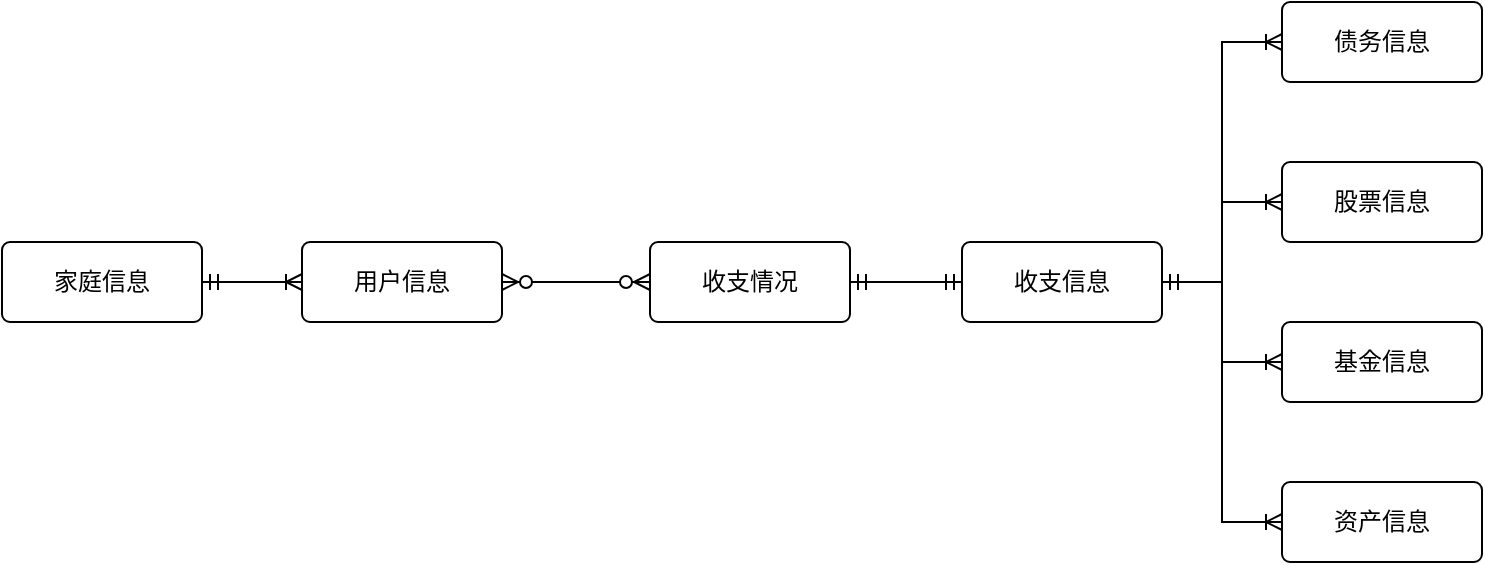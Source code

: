 <mxfile version="20.3.0" type="device"><diagram id="jpjGxhV5AguSujSwhxgz" name="第 1 页"><mxGraphModel dx="585" dy="714" grid="1" gridSize="10" guides="1" tooltips="1" connect="1" arrows="1" fold="1" page="1" pageScale="1" pageWidth="827" pageHeight="1169" math="0" shadow="0"><root><mxCell id="0"/><mxCell id="1" parent="0"/><mxCell id="AwyyVqEY9A375RtRHqqA-6" value="用户信息" style="rounded=1;arcSize=10;whiteSpace=wrap;html=1;align=center;" vertex="1" parent="1"><mxGeometry x="190" y="360" width="100" height="40" as="geometry"/></mxCell><mxCell id="AwyyVqEY9A375RtRHqqA-7" value="基金信息" style="rounded=1;arcSize=10;whiteSpace=wrap;html=1;align=center;" vertex="1" parent="1"><mxGeometry x="680" y="400" width="100" height="40" as="geometry"/></mxCell><mxCell id="AwyyVqEY9A375RtRHqqA-9" value="股票信息" style="rounded=1;arcSize=10;whiteSpace=wrap;html=1;align=center;" vertex="1" parent="1"><mxGeometry x="680" y="320" width="100" height="40" as="geometry"/></mxCell><mxCell id="AwyyVqEY9A375RtRHqqA-11" value="债务信息" style="rounded=1;arcSize=10;whiteSpace=wrap;html=1;align=center;" vertex="1" parent="1"><mxGeometry x="680" y="240" width="100" height="40" as="geometry"/></mxCell><mxCell id="AwyyVqEY9A375RtRHqqA-12" value="资产信息" style="rounded=1;arcSize=10;whiteSpace=wrap;html=1;align=center;" vertex="1" parent="1"><mxGeometry x="680" y="480" width="100" height="40" as="geometry"/></mxCell><mxCell id="AwyyVqEY9A375RtRHqqA-17" value="家庭信息" style="rounded=1;arcSize=10;whiteSpace=wrap;html=1;align=center;" vertex="1" parent="1"><mxGeometry x="40" y="360" width="100" height="40" as="geometry"/></mxCell><mxCell id="AwyyVqEY9A375RtRHqqA-19" value="" style="edgeStyle=entityRelationEdgeStyle;fontSize=12;html=1;endArrow=ERoneToMany;startArrow=ERmandOne;rounded=0;entryX=0;entryY=0.5;entryDx=0;entryDy=0;exitX=1;exitY=0.5;exitDx=0;exitDy=0;" edge="1" parent="1" source="AwyyVqEY9A375RtRHqqA-17" target="AwyyVqEY9A375RtRHqqA-6"><mxGeometry width="100" height="100" relative="1" as="geometry"><mxPoint x="80" y="590" as="sourcePoint"/><mxPoint x="180" y="490" as="targetPoint"/></mxGeometry></mxCell><mxCell id="AwyyVqEY9A375RtRHqqA-20" value="收支情况" style="rounded=1;arcSize=10;whiteSpace=wrap;html=1;align=center;" vertex="1" parent="1"><mxGeometry x="364" y="360" width="100" height="40" as="geometry"/></mxCell><mxCell id="AwyyVqEY9A375RtRHqqA-22" value="" style="edgeStyle=entityRelationEdgeStyle;fontSize=12;html=1;endArrow=ERzeroToMany;endFill=1;startArrow=ERzeroToMany;rounded=0;entryX=0;entryY=0.5;entryDx=0;entryDy=0;exitX=1;exitY=0.5;exitDx=0;exitDy=0;" edge="1" parent="1" source="AwyyVqEY9A375RtRHqqA-6" target="AwyyVqEY9A375RtRHqqA-20"><mxGeometry width="100" height="100" relative="1" as="geometry"><mxPoint x="270" y="470" as="sourcePoint"/><mxPoint x="370" y="370" as="targetPoint"/></mxGeometry></mxCell><mxCell id="AwyyVqEY9A375RtRHqqA-26" value="收支信息" style="rounded=1;arcSize=10;whiteSpace=wrap;html=1;align=center;" vertex="1" parent="1"><mxGeometry x="520" y="360" width="100" height="40" as="geometry"/></mxCell><mxCell id="AwyyVqEY9A375RtRHqqA-27" value="" style="edgeStyle=entityRelationEdgeStyle;fontSize=12;html=1;endArrow=ERmandOne;startArrow=ERmandOne;rounded=0;entryX=0;entryY=0.5;entryDx=0;entryDy=0;exitX=1;exitY=0.5;exitDx=0;exitDy=0;" edge="1" parent="1" source="AwyyVqEY9A375RtRHqqA-20" target="AwyyVqEY9A375RtRHqqA-26"><mxGeometry width="100" height="100" relative="1" as="geometry"><mxPoint x="410" y="470" as="sourcePoint"/><mxPoint x="510" y="370" as="targetPoint"/></mxGeometry></mxCell><mxCell id="AwyyVqEY9A375RtRHqqA-28" value="" style="edgeStyle=entityRelationEdgeStyle;fontSize=12;html=1;endArrow=ERoneToMany;startArrow=ERmandOne;rounded=0;exitX=1;exitY=0.5;exitDx=0;exitDy=0;entryX=0;entryY=0.5;entryDx=0;entryDy=0;" edge="1" parent="1" source="AwyyVqEY9A375RtRHqqA-26" target="AwyyVqEY9A375RtRHqqA-11"><mxGeometry width="100" height="100" relative="1" as="geometry"><mxPoint x="700" y="560" as="sourcePoint"/><mxPoint x="800" y="460" as="targetPoint"/></mxGeometry></mxCell><mxCell id="AwyyVqEY9A375RtRHqqA-29" value="" style="edgeStyle=entityRelationEdgeStyle;fontSize=12;html=1;endArrow=ERoneToMany;startArrow=ERmandOne;rounded=0;exitX=1;exitY=0.5;exitDx=0;exitDy=0;entryX=0;entryY=0.5;entryDx=0;entryDy=0;" edge="1" parent="1" source="AwyyVqEY9A375RtRHqqA-26" target="AwyyVqEY9A375RtRHqqA-9"><mxGeometry width="100" height="100" relative="1" as="geometry"><mxPoint x="700" y="560" as="sourcePoint"/><mxPoint x="800" y="460" as="targetPoint"/></mxGeometry></mxCell><mxCell id="AwyyVqEY9A375RtRHqqA-30" value="" style="edgeStyle=entityRelationEdgeStyle;fontSize=12;html=1;endArrow=ERoneToMany;startArrow=ERmandOne;rounded=0;exitX=1;exitY=0.5;exitDx=0;exitDy=0;entryX=0;entryY=0.5;entryDx=0;entryDy=0;" edge="1" parent="1" source="AwyyVqEY9A375RtRHqqA-26" target="AwyyVqEY9A375RtRHqqA-7"><mxGeometry width="100" height="100" relative="1" as="geometry"><mxPoint x="700" y="560" as="sourcePoint"/><mxPoint x="800" y="460" as="targetPoint"/></mxGeometry></mxCell><mxCell id="AwyyVqEY9A375RtRHqqA-31" value="" style="edgeStyle=entityRelationEdgeStyle;fontSize=12;html=1;endArrow=ERoneToMany;startArrow=ERmandOne;rounded=0;exitX=1;exitY=0.5;exitDx=0;exitDy=0;entryX=0;entryY=0.5;entryDx=0;entryDy=0;" edge="1" parent="1" source="AwyyVqEY9A375RtRHqqA-26" target="AwyyVqEY9A375RtRHqqA-12"><mxGeometry width="100" height="100" relative="1" as="geometry"><mxPoint x="700" y="560" as="sourcePoint"/><mxPoint x="800" y="460" as="targetPoint"/></mxGeometry></mxCell></root></mxGraphModel></diagram></mxfile>